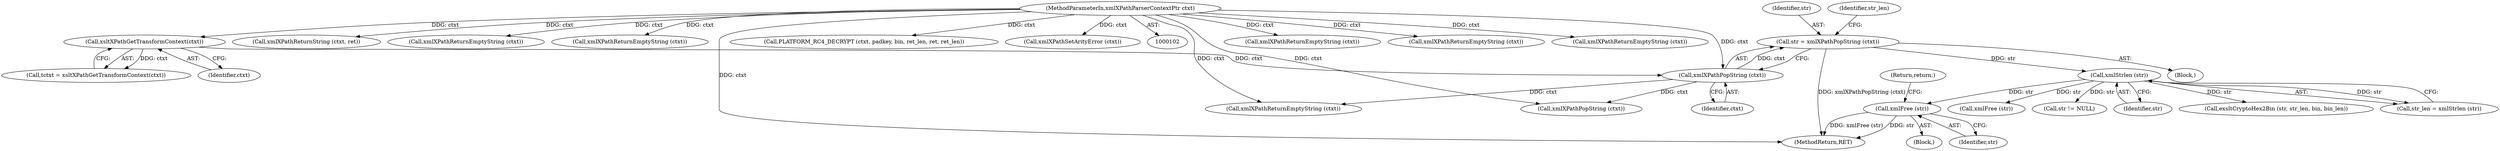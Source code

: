 digraph "0_Chrome_96dbafe288dbe2f0cc45fa3c39daf6d0c37acbab_0@pointer" {
"1000173" [label="(Call,xmlFree (str))"];
"1000164" [label="(Call,xmlStrlen (str))"];
"1000158" [label="(Call,str = xmlXPathPopString (ctxt))"];
"1000160" [label="(Call,xmlXPathPopString (ctxt))"];
"1000156" [label="(Call,xsltXPathGetTransformContext(ctxt))"];
"1000103" [label="(MethodParameterIn,xmlXPathParserContextPtr ctxt)"];
"1000173" [label="(Call,xmlFree (str))"];
"1000161" [label="(Identifier,ctxt)"];
"1000156" [label="(Call,xsltXPathGetTransformContext(ctxt))"];
"1000280" [label="(Call,xmlXPathReturnEmptyString (ctxt))"];
"1000285" [label="(Call,exsltCryptoHex2Bin (str, str_len, bin, bin_len))"];
"1000313" [label="(Call,xmlXPathReturnEmptyString (ctxt))"];
"1000164" [label="(Call,xmlStrlen (str))"];
"1000174" [label="(Identifier,str)"];
"1000159" [label="(Identifier,str)"];
"1000105" [label="(Block,)"];
"1000162" [label="(Call,str_len = xmlStrlen (str))"];
"1000219" [label="(Call,xmlXPathReturnEmptyString (ctxt))"];
"1000171" [label="(Call,xmlXPathReturnEmptyString (ctxt))"];
"1000157" [label="(Identifier,ctxt)"];
"1000178" [label="(Call,xmlXPathPopString (ctxt))"];
"1000328" [label="(Call,xmlXPathReturnString (ctxt, ret))"];
"1000189" [label="(Call,xmlXPathReturnEmptyString (ctxt))"];
"1000249" [label="(Call,xmlXPathReturnEmptyString (ctxt))"];
"1000170" [label="(Block,)"];
"1000103" [label="(MethodParameterIn,xmlXPathParserContextPtr ctxt)"];
"1000356" [label="(MethodReturn,RET)"];
"1000158" [label="(Call,str = xmlXPathPopString (ctxt))"];
"1000175" [label="(Return,return;)"];
"1000163" [label="(Identifier,str_len)"];
"1000154" [label="(Call,tctxt = xsltXPathGetTransformContext(ctxt))"];
"1000160" [label="(Call,xmlXPathPopString (ctxt))"];
"1000193" [label="(Call,xmlFree (str))"];
"1000316" [label="(Call,PLATFORM_RC4_DECRYPT (ctxt, padkey, bin, ret_len, ret, ret_len))"];
"1000339" [label="(Call,str != NULL)"];
"1000151" [label="(Call,xmlXPathSetArityError (ctxt))"];
"1000165" [label="(Identifier,str)"];
"1000173" -> "1000170"  [label="AST: "];
"1000173" -> "1000174"  [label="CFG: "];
"1000174" -> "1000173"  [label="AST: "];
"1000175" -> "1000173"  [label="CFG: "];
"1000173" -> "1000356"  [label="DDG: xmlFree (str)"];
"1000173" -> "1000356"  [label="DDG: str"];
"1000164" -> "1000173"  [label="DDG: str"];
"1000164" -> "1000162"  [label="AST: "];
"1000164" -> "1000165"  [label="CFG: "];
"1000165" -> "1000164"  [label="AST: "];
"1000162" -> "1000164"  [label="CFG: "];
"1000164" -> "1000162"  [label="DDG: str"];
"1000158" -> "1000164"  [label="DDG: str"];
"1000164" -> "1000193"  [label="DDG: str"];
"1000164" -> "1000285"  [label="DDG: str"];
"1000164" -> "1000339"  [label="DDG: str"];
"1000158" -> "1000105"  [label="AST: "];
"1000158" -> "1000160"  [label="CFG: "];
"1000159" -> "1000158"  [label="AST: "];
"1000160" -> "1000158"  [label="AST: "];
"1000163" -> "1000158"  [label="CFG: "];
"1000158" -> "1000356"  [label="DDG: xmlXPathPopString (ctxt)"];
"1000160" -> "1000158"  [label="DDG: ctxt"];
"1000160" -> "1000161"  [label="CFG: "];
"1000161" -> "1000160"  [label="AST: "];
"1000156" -> "1000160"  [label="DDG: ctxt"];
"1000103" -> "1000160"  [label="DDG: ctxt"];
"1000160" -> "1000171"  [label="DDG: ctxt"];
"1000160" -> "1000178"  [label="DDG: ctxt"];
"1000156" -> "1000154"  [label="AST: "];
"1000156" -> "1000157"  [label="CFG: "];
"1000157" -> "1000156"  [label="AST: "];
"1000154" -> "1000156"  [label="CFG: "];
"1000156" -> "1000154"  [label="DDG: ctxt"];
"1000103" -> "1000156"  [label="DDG: ctxt"];
"1000103" -> "1000102"  [label="AST: "];
"1000103" -> "1000356"  [label="DDG: ctxt"];
"1000103" -> "1000151"  [label="DDG: ctxt"];
"1000103" -> "1000171"  [label="DDG: ctxt"];
"1000103" -> "1000178"  [label="DDG: ctxt"];
"1000103" -> "1000189"  [label="DDG: ctxt"];
"1000103" -> "1000219"  [label="DDG: ctxt"];
"1000103" -> "1000249"  [label="DDG: ctxt"];
"1000103" -> "1000280"  [label="DDG: ctxt"];
"1000103" -> "1000313"  [label="DDG: ctxt"];
"1000103" -> "1000316"  [label="DDG: ctxt"];
"1000103" -> "1000328"  [label="DDG: ctxt"];
}
